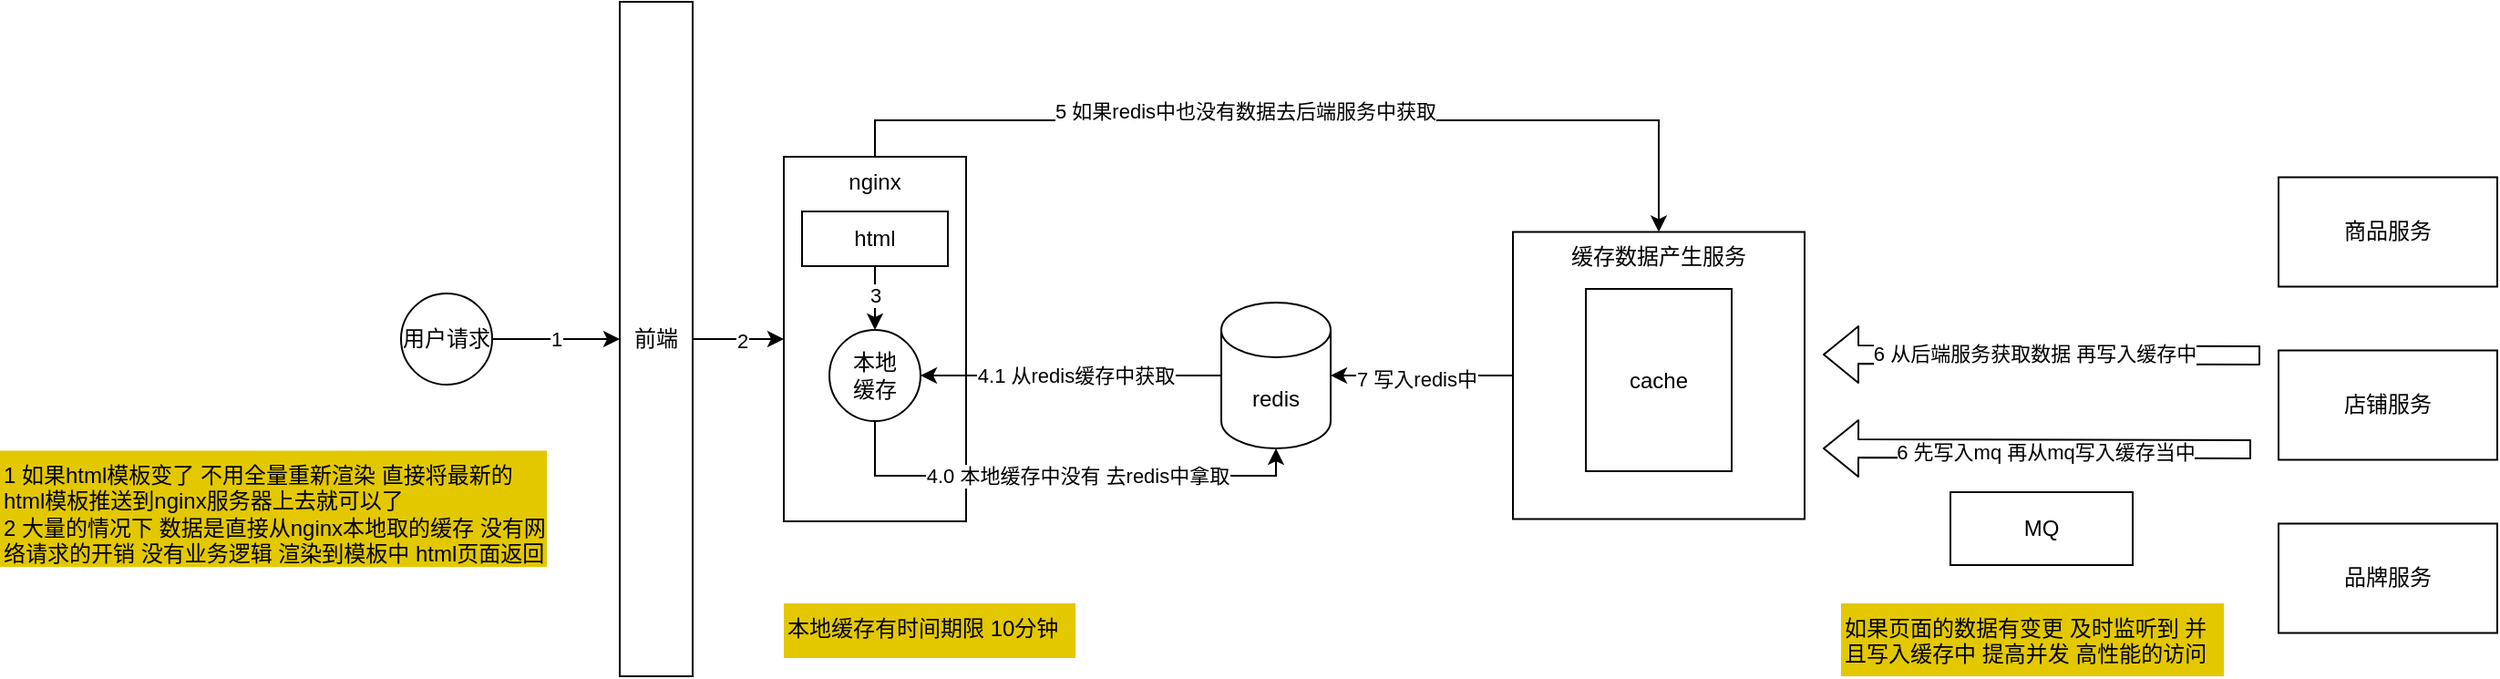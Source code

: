 <mxfile>
    <diagram id="r0wL2d53gjOig2e2TblL" name="Page-1">
        <mxGraphModel dx="1598" dy="470" grid="1" gridSize="10" guides="1" tooltips="1" connect="1" arrows="1" fold="1" page="1" pageScale="1" pageWidth="827" pageHeight="1169" math="0" shadow="0">
            <root>
                <mxCell id="0"/>
                <mxCell id="1" parent="0"/>
                <mxCell id="20" style="edgeStyle=orthogonalEdgeStyle;rounded=0;orthogonalLoop=1;jettySize=auto;html=1;exitX=1;exitY=0.5;exitDx=0;exitDy=0;entryX=0;entryY=0.5;entryDx=0;entryDy=0;" edge="1" parent="1" source="2" target="4">
                    <mxGeometry relative="1" as="geometry"/>
                </mxCell>
                <mxCell id="22" value="2" style="edgeLabel;html=1;align=center;verticalAlign=middle;resizable=0;points=[];" vertex="1" connectable="0" parent="20">
                    <mxGeometry x="0.08" y="-1" relative="1" as="geometry">
                        <mxPoint as="offset"/>
                    </mxGeometry>
                </mxCell>
                <mxCell id="2" value="前端" style="rounded=0;whiteSpace=wrap;html=1;" vertex="1" parent="1">
                    <mxGeometry x="120" y="80" width="40" height="370" as="geometry"/>
                </mxCell>
                <mxCell id="32" style="edgeStyle=orthogonalEdgeStyle;rounded=0;orthogonalLoop=1;jettySize=auto;html=1;exitX=0.5;exitY=0;exitDx=0;exitDy=0;entryX=0.5;entryY=0;entryDx=0;entryDy=0;" edge="1" parent="1" source="4" target="8">
                    <mxGeometry relative="1" as="geometry"/>
                </mxCell>
                <mxCell id="34" value="5 如果redis中也没有数据去后端服务中获取" style="edgeLabel;html=1;align=center;verticalAlign=middle;resizable=0;points=[];" vertex="1" connectable="0" parent="32">
                    <mxGeometry x="-0.411" y="-1" relative="1" as="geometry">
                        <mxPoint x="72" y="-6" as="offset"/>
                    </mxGeometry>
                </mxCell>
                <mxCell id="4" value="nginx" style="rounded=0;whiteSpace=wrap;html=1;horizontal=1;verticalAlign=top;" vertex="1" parent="1">
                    <mxGeometry x="210" y="165" width="100" height="200" as="geometry"/>
                </mxCell>
                <mxCell id="23" style="edgeStyle=orthogonalEdgeStyle;rounded=0;orthogonalLoop=1;jettySize=auto;html=1;exitX=0.5;exitY=1;exitDx=0;exitDy=0;entryX=0.5;entryY=0;entryDx=0;entryDy=0;" edge="1" parent="1" source="5" target="6">
                    <mxGeometry relative="1" as="geometry"/>
                </mxCell>
                <mxCell id="27" value="3" style="edgeLabel;html=1;align=center;verticalAlign=middle;resizable=0;points=[];" vertex="1" connectable="0" parent="23">
                    <mxGeometry x="-0.1" relative="1" as="geometry">
                        <mxPoint as="offset"/>
                    </mxGeometry>
                </mxCell>
                <mxCell id="5" value="html" style="rounded=0;whiteSpace=wrap;html=1;verticalAlign=middle;" vertex="1" parent="1">
                    <mxGeometry x="220" y="195" width="80" height="30" as="geometry"/>
                </mxCell>
                <mxCell id="28" style="edgeStyle=orthogonalEdgeStyle;rounded=0;orthogonalLoop=1;jettySize=auto;html=1;exitX=0.5;exitY=1;exitDx=0;exitDy=0;entryX=0.5;entryY=1;entryDx=0;entryDy=0;entryPerimeter=0;" edge="1" parent="1" source="6" target="7">
                    <mxGeometry relative="1" as="geometry">
                        <Array as="points">
                            <mxPoint x="260" y="340"/>
                            <mxPoint x="480" y="340"/>
                        </Array>
                    </mxGeometry>
                </mxCell>
                <mxCell id="29" value="4.0 本地缓存中没有 去redis中拿取" style="edgeLabel;html=1;align=center;verticalAlign=middle;resizable=0;points=[];" vertex="1" connectable="0" parent="28">
                    <mxGeometry x="-0.122" y="-4" relative="1" as="geometry">
                        <mxPoint x="24" y="-4" as="offset"/>
                    </mxGeometry>
                </mxCell>
                <mxCell id="6" value="本地&lt;br&gt;缓存" style="ellipse;whiteSpace=wrap;html=1;aspect=fixed;verticalAlign=middle;" vertex="1" parent="1">
                    <mxGeometry x="235" y="260" width="50" height="50" as="geometry"/>
                </mxCell>
                <mxCell id="30" style="edgeStyle=orthogonalEdgeStyle;rounded=0;orthogonalLoop=1;jettySize=auto;html=1;exitX=0;exitY=0.5;exitDx=0;exitDy=0;exitPerimeter=0;entryX=1;entryY=0.5;entryDx=0;entryDy=0;" edge="1" parent="1" source="7" target="6">
                    <mxGeometry relative="1" as="geometry">
                        <mxPoint x="320" y="265" as="targetPoint"/>
                        <Array as="points">
                            <mxPoint x="470" y="285"/>
                        </Array>
                    </mxGeometry>
                </mxCell>
                <mxCell id="31" value="4.1 从redis缓存中获取" style="edgeLabel;html=1;align=center;verticalAlign=middle;resizable=0;points=[];" vertex="1" connectable="0" parent="30">
                    <mxGeometry x="-0.596" relative="1" as="geometry">
                        <mxPoint x="-79" as="offset"/>
                    </mxGeometry>
                </mxCell>
                <mxCell id="7" value="redis" style="shape=cylinder3;whiteSpace=wrap;html=1;boundedLbl=1;backgroundOutline=1;size=15;verticalAlign=middle;" vertex="1" parent="1">
                    <mxGeometry x="450" y="245" width="60" height="80" as="geometry"/>
                </mxCell>
                <mxCell id="57" style="edgeStyle=orthogonalEdgeStyle;rounded=0;orthogonalLoop=1;jettySize=auto;html=1;exitX=0;exitY=0.5;exitDx=0;exitDy=0;entryX=1;entryY=0.5;entryDx=0;entryDy=0;entryPerimeter=0;" edge="1" parent="1" source="8" target="7">
                    <mxGeometry relative="1" as="geometry"/>
                </mxCell>
                <mxCell id="58" value="7 写入redis中" style="edgeLabel;html=1;align=center;verticalAlign=middle;resizable=0;points=[];" vertex="1" connectable="0" parent="57">
                    <mxGeometry x="0.092" y="2" relative="1" as="geometry">
                        <mxPoint x="1" as="offset"/>
                    </mxGeometry>
                </mxCell>
                <mxCell id="8" value="缓存数据产生服务" style="rounded=0;whiteSpace=wrap;html=1;verticalAlign=top;" vertex="1" parent="1">
                    <mxGeometry x="610" y="206.25" width="160" height="157.5" as="geometry"/>
                </mxCell>
                <mxCell id="9" value="cache" style="rounded=0;whiteSpace=wrap;html=1;verticalAlign=middle;" vertex="1" parent="1">
                    <mxGeometry x="650" y="237.5" width="80" height="100" as="geometry"/>
                </mxCell>
                <mxCell id="10" value="商品服务" style="rounded=0;whiteSpace=wrap;html=1;verticalAlign=middle;" vertex="1" parent="1">
                    <mxGeometry x="1030" y="176.25" width="120" height="60" as="geometry"/>
                </mxCell>
                <mxCell id="11" value="店铺服务" style="rounded=0;whiteSpace=wrap;html=1;verticalAlign=middle;" vertex="1" parent="1">
                    <mxGeometry x="1030" y="271.25" width="120" height="60" as="geometry"/>
                </mxCell>
                <mxCell id="12" value="品牌服务" style="rounded=0;whiteSpace=wrap;html=1;verticalAlign=middle;" vertex="1" parent="1">
                    <mxGeometry x="1030" y="366.25" width="120" height="60" as="geometry"/>
                </mxCell>
                <mxCell id="16" style="edgeStyle=orthogonalEdgeStyle;rounded=0;orthogonalLoop=1;jettySize=auto;html=1;exitX=1;exitY=0.5;exitDx=0;exitDy=0;entryX=0;entryY=0.5;entryDx=0;entryDy=0;" edge="1" parent="1" source="15" target="2">
                    <mxGeometry relative="1" as="geometry"/>
                </mxCell>
                <mxCell id="21" value="1" style="edgeLabel;html=1;align=center;verticalAlign=middle;resizable=0;points=[];" vertex="1" connectable="0" parent="16">
                    <mxGeometry relative="1" as="geometry">
                        <mxPoint as="offset"/>
                    </mxGeometry>
                </mxCell>
                <mxCell id="15" value="用户请求" style="ellipse;whiteSpace=wrap;html=1;aspect=fixed;verticalAlign=middle;" vertex="1" parent="1">
                    <mxGeometry y="240" width="50" height="50" as="geometry"/>
                </mxCell>
                <mxCell id="35" value="MQ" style="rounded=0;whiteSpace=wrap;html=1;verticalAlign=middle;" vertex="1" parent="1">
                    <mxGeometry x="850" y="349" width="100" height="40" as="geometry"/>
                </mxCell>
                <mxCell id="47" value="" style="shape=flexArrow;endArrow=classic;html=1;" edge="1" parent="1">
                    <mxGeometry width="50" height="50" relative="1" as="geometry">
                        <mxPoint x="1020" y="274" as="sourcePoint"/>
                        <mxPoint x="780" y="273.5" as="targetPoint"/>
                    </mxGeometry>
                </mxCell>
                <mxCell id="48" value="6 从后端服务获取数据 再写入缓存中" style="edgeLabel;html=1;align=center;verticalAlign=middle;resizable=0;points=[];" vertex="1" connectable="0" parent="47">
                    <mxGeometry x="0.033" y="-1" relative="1" as="geometry">
                        <mxPoint as="offset"/>
                    </mxGeometry>
                </mxCell>
                <mxCell id="52" value="" style="shape=flexArrow;endArrow=classic;html=1;" edge="1" parent="1">
                    <mxGeometry width="50" height="50" relative="1" as="geometry">
                        <mxPoint x="1015" y="325.5" as="sourcePoint"/>
                        <mxPoint x="780" y="325" as="targetPoint"/>
                    </mxGeometry>
                </mxCell>
                <mxCell id="56" value="6 先写入mq 再从mq写入缓存当中" style="edgeLabel;html=1;align=center;verticalAlign=middle;resizable=0;points=[];" vertex="1" connectable="0" parent="52">
                    <mxGeometry x="0.217" y="-1" relative="1" as="geometry">
                        <mxPoint x="30" y="3" as="offset"/>
                    </mxGeometry>
                </mxCell>
                <mxCell id="59" value="1 如果html模板变了 不用全量重新渲染 直接将最新的html模板推送到nginx服务器上去就可以了&lt;br&gt;2 大量的情况下 数据是直接从nginx本地取的缓存 没有网络请求的开销 没有业务逻辑 渲染到模板中 html页面返回" style="rounded=0;whiteSpace=wrap;html=1;verticalAlign=top;dashed=1;align=left;fillColor=#e3c800;fontColor=#000000;strokeColor=none;" vertex="1" parent="1">
                    <mxGeometry x="-220" y="326.25" width="300" height="63.75" as="geometry"/>
                </mxCell>
                <mxCell id="60" value="如果页面的数据有变更 及时监听到 并且写入缓存中 提高并发 高性能的访问" style="rounded=0;whiteSpace=wrap;html=1;verticalAlign=top;dashed=1;align=left;fillColor=#e3c800;fontColor=#000000;dashPattern=1 4;strokeColor=none;" vertex="1" parent="1">
                    <mxGeometry x="790" y="410" width="210" height="40" as="geometry"/>
                </mxCell>
                <mxCell id="67" value="本地缓存有时间期限 10分钟" style="rounded=0;whiteSpace=wrap;html=1;verticalAlign=top;dashed=1;align=left;fillColor=#e3c800;fontColor=#000000;strokeColor=none;" vertex="1" parent="1">
                    <mxGeometry x="210" y="410" width="160" height="30" as="geometry"/>
                </mxCell>
            </root>
        </mxGraphModel>
    </diagram>
</mxfile>